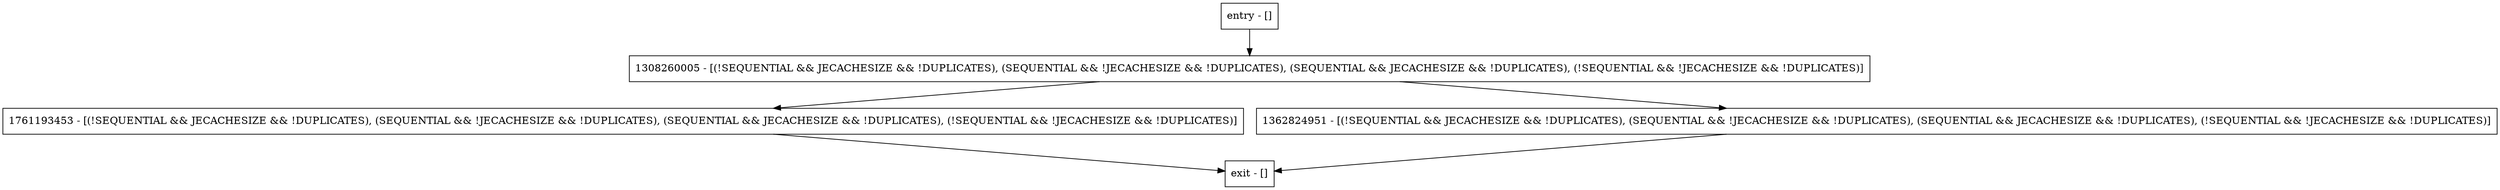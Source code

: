 digraph noteRepChange {
node [shape=record];
entry [label="entry - []"];
exit [label="exit - []"];
1761193453 [label="1761193453 - [(!SEQUENTIAL && JECACHESIZE && !DUPLICATES), (SEQUENTIAL && !JECACHESIZE && !DUPLICATES), (SEQUENTIAL && JECACHESIZE && !DUPLICATES), (!SEQUENTIAL && !JECACHESIZE && !DUPLICATES)]"];
1308260005 [label="1308260005 - [(!SEQUENTIAL && JECACHESIZE && !DUPLICATES), (SEQUENTIAL && !JECACHESIZE && !DUPLICATES), (SEQUENTIAL && JECACHESIZE && !DUPLICATES), (!SEQUENTIAL && !JECACHESIZE && !DUPLICATES)]"];
1362824951 [label="1362824951 - [(!SEQUENTIAL && JECACHESIZE && !DUPLICATES), (SEQUENTIAL && !JECACHESIZE && !DUPLICATES), (SEQUENTIAL && JECACHESIZE && !DUPLICATES), (!SEQUENTIAL && !JECACHESIZE && !DUPLICATES)]"];
entry;
exit;
entry -> 1308260005;
1761193453 -> exit;
1308260005 -> 1761193453;
1308260005 -> 1362824951;
1362824951 -> exit;
}
